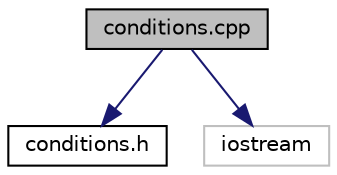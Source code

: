 digraph "conditions.cpp"
{
 // LATEX_PDF_SIZE
  edge [fontname="Helvetica",fontsize="10",labelfontname="Helvetica",labelfontsize="10"];
  node [fontname="Helvetica",fontsize="10",shape=record];
  Node1 [label="conditions.cpp",height=0.2,width=0.4,color="black", fillcolor="grey75", style="filled", fontcolor="black",tooltip="Le conditionnel conjugué en C++."];
  Node1 -> Node2 [color="midnightblue",fontsize="10",style="solid",fontname="Helvetica"];
  Node2 [label="conditions.h",height=0.2,width=0.4,color="black", fillcolor="white", style="filled",URL="$conditions_8h.html",tooltip=" "];
  Node1 -> Node3 [color="midnightblue",fontsize="10",style="solid",fontname="Helvetica"];
  Node3 [label="iostream",height=0.2,width=0.4,color="grey75", fillcolor="white", style="filled",tooltip=" "];
}

